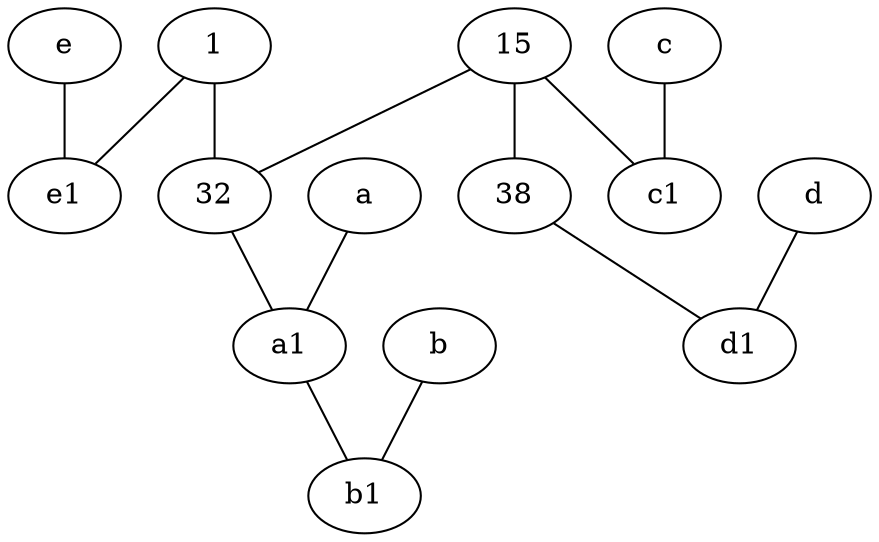 graph {
	node [labelfontsize=50]
	1 [labelfontsize=50]
	d1 [labelfontsize=50 pos="3,5!"]
	15 [labelfontsize=50]
	b1 [labelfontsize=50 pos="9,4!"]
	38 [labelfontsize=50]
	32 [labelfontsize=50]
	c1 [labelfontsize=50 pos="4.5,3!"]
	a1 [labelfontsize=50 pos="8,3!"]
	e1 [labelfontsize=50 pos="7,7!"]
	b [labelfontsize=50 pos="10,4!"]
	15 -- 38
	15 -- c1
	15 -- 32
	32 -- a1
	c -- c1
	1 -- e1
	1 -- 32
	b -- b1
	38 -- d1
	e -- e1
	a1 -- b1
	d -- d1
	a -- a1
}
